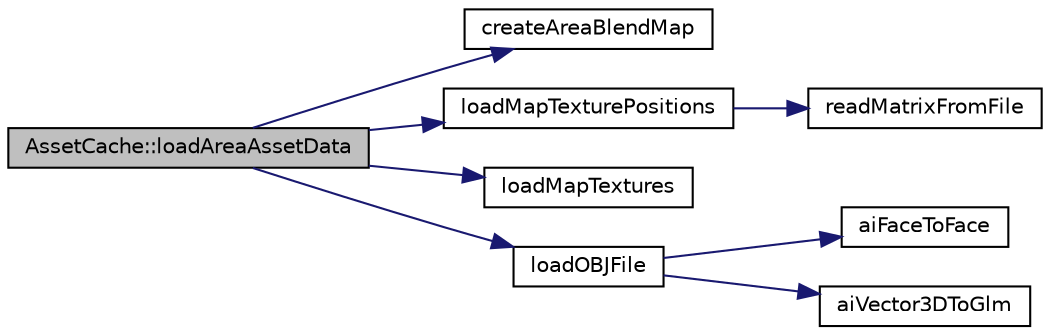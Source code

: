digraph "AssetCache::loadAreaAssetData"
{
 // LATEX_PDF_SIZE
  edge [fontname="Helvetica",fontsize="10",labelfontname="Helvetica",labelfontsize="10"];
  node [fontname="Helvetica",fontsize="10",shape=record];
  rankdir="LR";
  Node1 [label="AssetCache::loadAreaAssetData",height=0.2,width=0.4,color="black", fillcolor="grey75", style="filled", fontcolor="black",tooltip="Loads the map area assets data."];
  Node1 -> Node2 [color="midnightblue",fontsize="10",style="solid",fontname="Helvetica"];
  Node2 [label="createAreaBlendMap",height=0.2,width=0.4,color="black", fillcolor="white", style="filled",URL="$TextureReader_8cpp.html#a71e8e76c67380577371c15e2a86506c9",tooltip="Creates a blend map for one area. Blend map shows which texture is used on each tile."];
  Node1 -> Node3 [color="midnightblue",fontsize="10",style="solid",fontname="Helvetica"];
  Node3 [label="loadMapTexturePositions",height=0.2,width=0.4,color="black", fillcolor="white", style="filled",URL="$TextureReader_8cpp.html#a7f962298cc265201d8af32486a80494a",tooltip="Loads map texture positions. E.g. which tile contains which texture."];
  Node3 -> Node4 [color="midnightblue",fontsize="10",style="solid",fontname="Helvetica"];
  Node4 [label="readMatrixFromFile",height=0.2,width=0.4,color="black", fillcolor="white", style="filled",URL="$rehtiLib_2assets_2reader_2src_2Utils_8cpp.html#aabe32cf7f7f2a7f7154cbceaeafb49a6",tooltip="Reads a matrix from a text file. Values should be separated by commas and rows by newlines."];
  Node1 -> Node5 [color="midnightblue",fontsize="10",style="solid",fontname="Helvetica"];
  Node5 [label="loadMapTextures",height=0.2,width=0.4,color="black", fillcolor="white", style="filled",URL="$TextureReader_8cpp.html#a55f26d9ad46394d9d0dcaa236bf2c9d6",tooltip="Reads all different the map texture files."];
  Node1 -> Node6 [color="midnightblue",fontsize="10",style="solid",fontname="Helvetica"];
  Node6 [label="loadOBJFile",height=0.2,width=0.4,color="black", fillcolor="white", style="filled",URL="$Assimp_8cpp.html#a6f1ebaee5863a79b370bbbeb6be919c5",tooltip="Loads the object from the given path."];
  Node6 -> Node7 [color="midnightblue",fontsize="10",style="solid",fontname="Helvetica"];
  Node7 [label="aiFaceToFace",height=0.2,width=0.4,color="black", fillcolor="white", style="filled",URL="$Assimp_8cpp.html#a7cbf60c3304e9dd0f4aa2171ec35c28f",tooltip="Convert aiFace to RehtiGraphics Face."];
  Node6 -> Node8 [color="midnightblue",fontsize="10",style="solid",fontname="Helvetica"];
  Node8 [label="aiVector3DToGlm",height=0.2,width=0.4,color="black", fillcolor="white", style="filled",URL="$Assimp_8cpp.html#af714162056ba854a84fa8ff6ee9ff516",tooltip="Convert aiVector3D to glm::vec3."];
}
